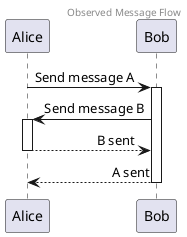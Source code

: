 @startuml
skinparam sequenceMessageAlign right
header Observed Message Flow

Alice->Bob:Send message A
activate Bob

Alice<-Bob:Send message B
activate Alice
return B sent
return A sent

@enduml
